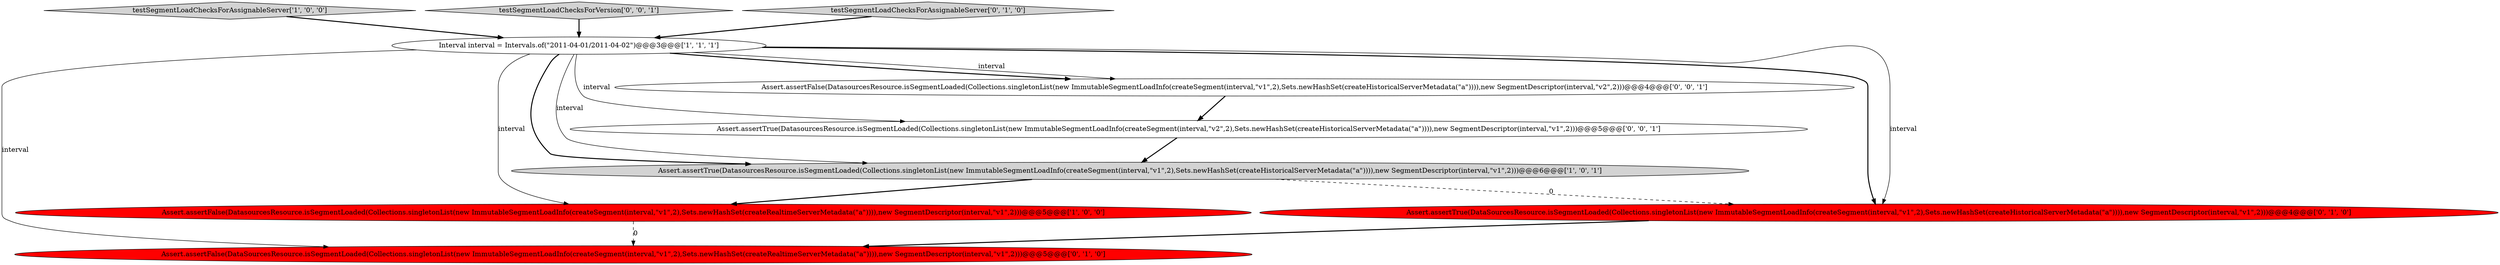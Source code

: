 digraph {
0 [style = filled, label = "testSegmentLoadChecksForAssignableServer['1', '0', '0']", fillcolor = lightgray, shape = diamond image = "AAA0AAABBB1BBB"];
3 [style = filled, label = "Interval interval = Intervals.of(\"2011-04-01/2011-04-02\")@@@3@@@['1', '1', '1']", fillcolor = white, shape = ellipse image = "AAA0AAABBB1BBB"];
2 [style = filled, label = "Assert.assertFalse(DatasourcesResource.isSegmentLoaded(Collections.singletonList(new ImmutableSegmentLoadInfo(createSegment(interval,\"v1\",2),Sets.newHashSet(createRealtimeServerMetadata(\"a\")))),new SegmentDescriptor(interval,\"v1\",2)))@@@5@@@['1', '0', '0']", fillcolor = red, shape = ellipse image = "AAA1AAABBB1BBB"];
9 [style = filled, label = "testSegmentLoadChecksForVersion['0', '0', '1']", fillcolor = lightgray, shape = diamond image = "AAA0AAABBB3BBB"];
4 [style = filled, label = "testSegmentLoadChecksForAssignableServer['0', '1', '0']", fillcolor = lightgray, shape = diamond image = "AAA0AAABBB2BBB"];
7 [style = filled, label = "Assert.assertFalse(DatasourcesResource.isSegmentLoaded(Collections.singletonList(new ImmutableSegmentLoadInfo(createSegment(interval,\"v1\",2),Sets.newHashSet(createHistoricalServerMetadata(\"a\")))),new SegmentDescriptor(interval,\"v2\",2)))@@@4@@@['0', '0', '1']", fillcolor = white, shape = ellipse image = "AAA0AAABBB3BBB"];
8 [style = filled, label = "Assert.assertTrue(DatasourcesResource.isSegmentLoaded(Collections.singletonList(new ImmutableSegmentLoadInfo(createSegment(interval,\"v2\",2),Sets.newHashSet(createHistoricalServerMetadata(\"a\")))),new SegmentDescriptor(interval,\"v1\",2)))@@@5@@@['0', '0', '1']", fillcolor = white, shape = ellipse image = "AAA0AAABBB3BBB"];
6 [style = filled, label = "Assert.assertFalse(DataSourcesResource.isSegmentLoaded(Collections.singletonList(new ImmutableSegmentLoadInfo(createSegment(interval,\"v1\",2),Sets.newHashSet(createRealtimeServerMetadata(\"a\")))),new SegmentDescriptor(interval,\"v1\",2)))@@@5@@@['0', '1', '0']", fillcolor = red, shape = ellipse image = "AAA1AAABBB2BBB"];
5 [style = filled, label = "Assert.assertTrue(DataSourcesResource.isSegmentLoaded(Collections.singletonList(new ImmutableSegmentLoadInfo(createSegment(interval,\"v1\",2),Sets.newHashSet(createHistoricalServerMetadata(\"a\")))),new SegmentDescriptor(interval,\"v1\",2)))@@@4@@@['0', '1', '0']", fillcolor = red, shape = ellipse image = "AAA1AAABBB2BBB"];
1 [style = filled, label = "Assert.assertTrue(DatasourcesResource.isSegmentLoaded(Collections.singletonList(new ImmutableSegmentLoadInfo(createSegment(interval,\"v1\",2),Sets.newHashSet(createHistoricalServerMetadata(\"a\")))),new SegmentDescriptor(interval,\"v1\",2)))@@@6@@@['1', '0', '1']", fillcolor = lightgray, shape = ellipse image = "AAA0AAABBB1BBB"];
0->3 [style = bold, label=""];
8->1 [style = bold, label=""];
9->3 [style = bold, label=""];
4->3 [style = bold, label=""];
1->2 [style = bold, label=""];
3->5 [style = bold, label=""];
3->6 [style = solid, label="interval"];
3->5 [style = solid, label="interval"];
3->8 [style = solid, label="interval"];
5->6 [style = bold, label=""];
1->5 [style = dashed, label="0"];
3->1 [style = bold, label=""];
3->7 [style = bold, label=""];
7->8 [style = bold, label=""];
3->7 [style = solid, label="interval"];
3->1 [style = solid, label="interval"];
3->2 [style = solid, label="interval"];
2->6 [style = dashed, label="0"];
}
